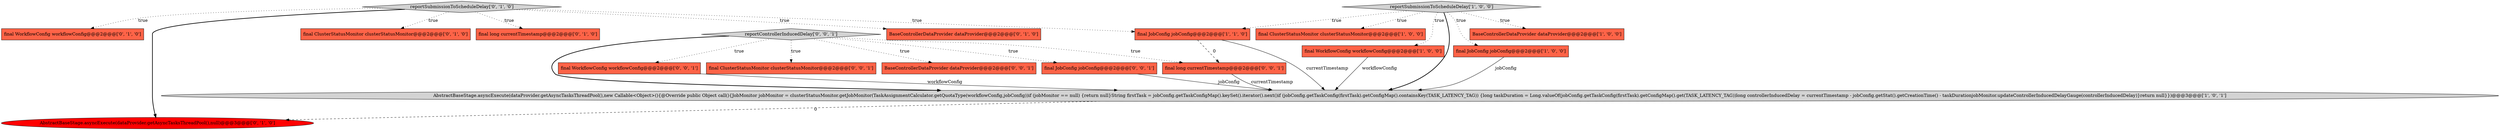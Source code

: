 digraph {
17 [style = filled, label = "final JobConfig jobConfig@@@2@@@['0', '0', '1']", fillcolor = tomato, shape = box image = "AAA0AAABBB3BBB"];
11 [style = filled, label = "final WorkflowConfig workflowConfig@@@2@@@['0', '1', '0']", fillcolor = tomato, shape = box image = "AAA0AAABBB2BBB"];
0 [style = filled, label = "final ClusterStatusMonitor clusterStatusMonitor@@@2@@@['1', '0', '0']", fillcolor = tomato, shape = box image = "AAA0AAABBB1BBB"];
2 [style = filled, label = "final WorkflowConfig workflowConfig@@@2@@@['1', '0', '0']", fillcolor = tomato, shape = box image = "AAA0AAABBB1BBB"];
6 [style = filled, label = "AbstractBaseStage.asyncExecute(dataProvider.getAsyncTasksThreadPool(),new Callable<Object>(){@Override public Object call(){JobMonitor jobMonitor = clusterStatusMonitor.getJobMonitor(TaskAssignmentCalculator.getQuotaType(workflowConfig,jobConfig))if (jobMonitor == null) {return null}String firstTask = jobConfig.getTaskConfigMap().keySet().iterator().next()if (jobConfig.getTaskConfig(firstTask).getConfigMap().containsKey(TASK_LATENCY_TAG)) {long taskDuration = Long.valueOf(jobConfig.getTaskConfig(firstTask).getConfigMap().get(TASK_LATENCY_TAG))long controllerInducedDelay = currentTimestamp - jobConfig.getStat().getCreationTime() - taskDurationjobMonitor.updateControllerInducedDelayGauge(controllerInducedDelay)}return null}})@@@3@@@['1', '0', '1']", fillcolor = lightgray, shape = ellipse image = "AAA0AAABBB1BBB"];
14 [style = filled, label = "reportControllerInducedDelay['0', '0', '1']", fillcolor = lightgray, shape = diamond image = "AAA0AAABBB3BBB"];
3 [style = filled, label = "reportSubmissionToScheduleDelay['1', '0', '0']", fillcolor = lightgray, shape = diamond image = "AAA0AAABBB1BBB"];
5 [style = filled, label = "final JobConfig jobConfig@@@2@@@['1', '1', '0']", fillcolor = tomato, shape = box image = "AAA0AAABBB1BBB"];
12 [style = filled, label = "AbstractBaseStage.asyncExecute(dataProvider.getAsyncTasksThreadPool(),null)@@@3@@@['0', '1', '0']", fillcolor = red, shape = ellipse image = "AAA1AAABBB2BBB"];
15 [style = filled, label = "final ClusterStatusMonitor clusterStatusMonitor@@@2@@@['0', '0', '1']", fillcolor = tomato, shape = box image = "AAA0AAABBB3BBB"];
18 [style = filled, label = "final long currentTimestamp@@@2@@@['0', '0', '1']", fillcolor = tomato, shape = box image = "AAA0AAABBB3BBB"];
16 [style = filled, label = "BaseControllerDataProvider dataProvider@@@2@@@['0', '0', '1']", fillcolor = tomato, shape = box image = "AAA0AAABBB3BBB"];
13 [style = filled, label = "final WorkflowConfig workflowConfig@@@2@@@['0', '0', '1']", fillcolor = tomato, shape = box image = "AAA0AAABBB3BBB"];
7 [style = filled, label = "final ClusterStatusMonitor clusterStatusMonitor@@@2@@@['0', '1', '0']", fillcolor = tomato, shape = box image = "AAA0AAABBB2BBB"];
4 [style = filled, label = "final JobConfig jobConfig@@@2@@@['1', '0', '0']", fillcolor = tomato, shape = box image = "AAA0AAABBB1BBB"];
1 [style = filled, label = "BaseControllerDataProvider dataProvider@@@2@@@['1', '0', '0']", fillcolor = tomato, shape = box image = "AAA0AAABBB1BBB"];
8 [style = filled, label = "final long currentTimestamp@@@2@@@['0', '1', '0']", fillcolor = tomato, shape = box image = "AAA0AAABBB2BBB"];
10 [style = filled, label = "BaseControllerDataProvider dataProvider@@@2@@@['0', '1', '0']", fillcolor = tomato, shape = box image = "AAA0AAABBB2BBB"];
9 [style = filled, label = "reportSubmissionToScheduleDelay['0', '1', '0']", fillcolor = lightgray, shape = diamond image = "AAA0AAABBB2BBB"];
18->6 [style = solid, label="currentTimestamp"];
9->11 [style = dotted, label="true"];
13->6 [style = solid, label="workflowConfig"];
3->4 [style = dotted, label="true"];
3->6 [style = bold, label=""];
5->18 [style = dashed, label="0"];
5->6 [style = solid, label="currentTimestamp"];
14->13 [style = dotted, label="true"];
9->8 [style = dotted, label="true"];
6->12 [style = dashed, label="0"];
14->16 [style = dotted, label="true"];
14->17 [style = dotted, label="true"];
14->15 [style = dotted, label="true"];
3->5 [style = dotted, label="true"];
17->6 [style = solid, label="jobConfig"];
3->0 [style = dotted, label="true"];
9->12 [style = bold, label=""];
9->7 [style = dotted, label="true"];
9->10 [style = dotted, label="true"];
4->6 [style = solid, label="jobConfig"];
3->1 [style = dotted, label="true"];
2->6 [style = solid, label="workflowConfig"];
14->18 [style = dotted, label="true"];
14->6 [style = bold, label=""];
3->2 [style = dotted, label="true"];
9->5 [style = dotted, label="true"];
}
